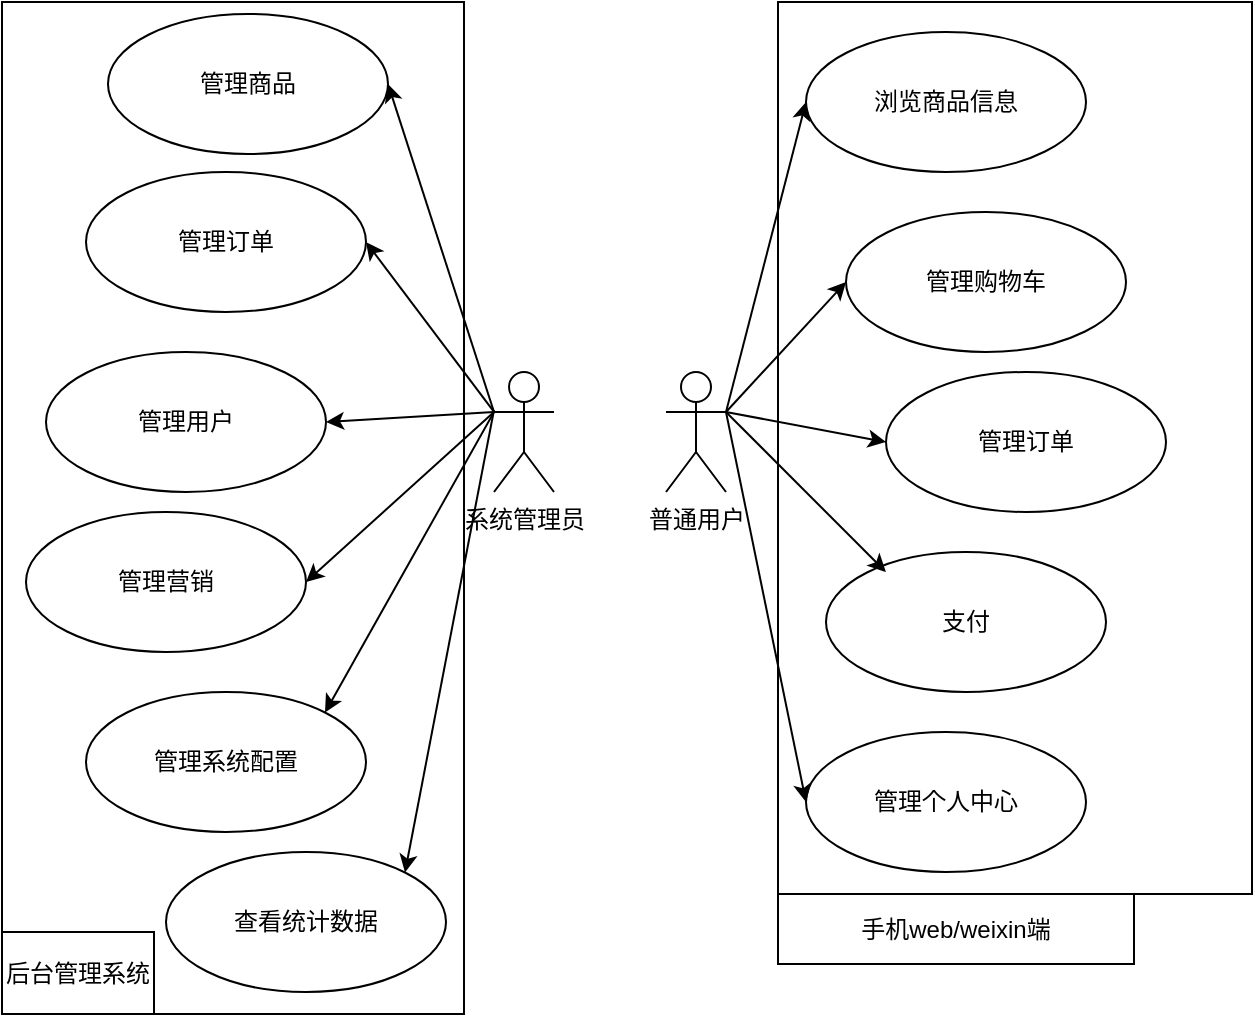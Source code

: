 <mxfile version="26.0.4">
  <diagram name="第 1 页" id="56ZH4iaZ3nfZnm-3HRD1">
    <mxGraphModel dx="842" dy="568" grid="0" gridSize="10" guides="1" tooltips="1" connect="1" arrows="1" fold="1" page="1" pageScale="1" pageWidth="827" pageHeight="1169" math="0" shadow="0">
      <root>
        <mxCell id="0" />
        <mxCell id="1" parent="0" />
        <mxCell id="_zf6cmhwT8bBvAmzelVO-3" value="普通用户" style="shape=umlActor;verticalLabelPosition=bottom;verticalAlign=top;html=1;outlineConnect=0;" vertex="1" parent="1">
          <mxGeometry x="500" y="190" width="30" height="60" as="geometry" />
        </mxCell>
        <mxCell id="_zf6cmhwT8bBvAmzelVO-10" value="支付" style="ellipse;whiteSpace=wrap;html=1;" vertex="1" parent="1">
          <mxGeometry x="580" y="280" width="140" height="70" as="geometry" />
        </mxCell>
        <mxCell id="_zf6cmhwT8bBvAmzelVO-11" value="管理个人中心" style="ellipse;whiteSpace=wrap;html=1;" vertex="1" parent="1">
          <mxGeometry x="570" y="370" width="140" height="70" as="geometry" />
        </mxCell>
        <mxCell id="_zf6cmhwT8bBvAmzelVO-12" value="管理订单" style="ellipse;whiteSpace=wrap;html=1;" vertex="1" parent="1">
          <mxGeometry x="610" y="190" width="140" height="70" as="geometry" />
        </mxCell>
        <mxCell id="_zf6cmhwT8bBvAmzelVO-13" value="管理购物车" style="ellipse;whiteSpace=wrap;html=1;" vertex="1" parent="1">
          <mxGeometry x="590" y="110" width="140" height="70" as="geometry" />
        </mxCell>
        <mxCell id="_zf6cmhwT8bBvAmzelVO-14" value="浏览商品信息" style="ellipse;whiteSpace=wrap;html=1;" vertex="1" parent="1">
          <mxGeometry x="570" y="20" width="140" height="70" as="geometry" />
        </mxCell>
        <mxCell id="_zf6cmhwT8bBvAmzelVO-15" value="" style="endArrow=classic;html=1;rounded=0;entryX=0;entryY=0.5;entryDx=0;entryDy=0;exitX=1;exitY=0.333;exitDx=0;exitDy=0;exitPerimeter=0;" edge="1" parent="1" source="_zf6cmhwT8bBvAmzelVO-3" target="_zf6cmhwT8bBvAmzelVO-14">
          <mxGeometry width="50" height="50" relative="1" as="geometry">
            <mxPoint x="380" y="260" as="sourcePoint" />
            <mxPoint x="430" y="210" as="targetPoint" />
          </mxGeometry>
        </mxCell>
        <mxCell id="_zf6cmhwT8bBvAmzelVO-16" value="" style="endArrow=classic;html=1;rounded=0;entryX=0;entryY=0.5;entryDx=0;entryDy=0;" edge="1" parent="1" target="_zf6cmhwT8bBvAmzelVO-13">
          <mxGeometry width="50" height="50" relative="1" as="geometry">
            <mxPoint x="530" y="210" as="sourcePoint" />
            <mxPoint x="600" y="65" as="targetPoint" />
          </mxGeometry>
        </mxCell>
        <mxCell id="_zf6cmhwT8bBvAmzelVO-17" value="" style="endArrow=classic;html=1;rounded=0;entryX=0;entryY=0.5;entryDx=0;entryDy=0;" edge="1" parent="1" target="_zf6cmhwT8bBvAmzelVO-12">
          <mxGeometry width="50" height="50" relative="1" as="geometry">
            <mxPoint x="530" y="210" as="sourcePoint" />
            <mxPoint x="430" y="210" as="targetPoint" />
          </mxGeometry>
        </mxCell>
        <mxCell id="_zf6cmhwT8bBvAmzelVO-18" value="" style="endArrow=classic;html=1;rounded=0;entryX=0.214;entryY=0.143;entryDx=0;entryDy=0;entryPerimeter=0;" edge="1" parent="1" target="_zf6cmhwT8bBvAmzelVO-10">
          <mxGeometry width="50" height="50" relative="1" as="geometry">
            <mxPoint x="530" y="210" as="sourcePoint" />
            <mxPoint x="600" y="235" as="targetPoint" />
          </mxGeometry>
        </mxCell>
        <mxCell id="_zf6cmhwT8bBvAmzelVO-19" value="" style="endArrow=classic;html=1;rounded=0;entryX=0;entryY=0.5;entryDx=0;entryDy=0;" edge="1" parent="1" target="_zf6cmhwT8bBvAmzelVO-11">
          <mxGeometry width="50" height="50" relative="1" as="geometry">
            <mxPoint x="530" y="210" as="sourcePoint" />
            <mxPoint x="610" y="245" as="targetPoint" />
          </mxGeometry>
        </mxCell>
        <mxCell id="_zf6cmhwT8bBvAmzelVO-20" value="系统管理员" style="shape=umlActor;verticalLabelPosition=bottom;verticalAlign=top;html=1;" vertex="1" parent="1">
          <mxGeometry x="414" y="190" width="30" height="60" as="geometry" />
        </mxCell>
        <mxCell id="_zf6cmhwT8bBvAmzelVO-21" value="管理商品" style="ellipse;whiteSpace=wrap;html=1;" vertex="1" parent="1">
          <mxGeometry x="221" y="11" width="140" height="70" as="geometry" />
        </mxCell>
        <mxCell id="_zf6cmhwT8bBvAmzelVO-22" value="管理订单" style="ellipse;whiteSpace=wrap;html=1;" vertex="1" parent="1">
          <mxGeometry x="210" y="90" width="140" height="70" as="geometry" />
        </mxCell>
        <mxCell id="_zf6cmhwT8bBvAmzelVO-25" value="查看统计数据" style="ellipse;whiteSpace=wrap;html=1;" vertex="1" parent="1">
          <mxGeometry x="250" y="430" width="140" height="70" as="geometry" />
        </mxCell>
        <mxCell id="_zf6cmhwT8bBvAmzelVO-26" value="管理用户" style="ellipse;whiteSpace=wrap;html=1;" vertex="1" parent="1">
          <mxGeometry x="190" y="180" width="140" height="70" as="geometry" />
        </mxCell>
        <mxCell id="_zf6cmhwT8bBvAmzelVO-27" value="管理营销" style="ellipse;whiteSpace=wrap;html=1;" vertex="1" parent="1">
          <mxGeometry x="180" y="260" width="140" height="70" as="geometry" />
        </mxCell>
        <mxCell id="_zf6cmhwT8bBvAmzelVO-28" value="管理系统配置" style="ellipse;whiteSpace=wrap;html=1;" vertex="1" parent="1">
          <mxGeometry x="210" y="350" width="140" height="70" as="geometry" />
        </mxCell>
        <mxCell id="_zf6cmhwT8bBvAmzelVO-29" value="" style="endArrow=classic;html=1;rounded=0;exitX=0;exitY=0.333;exitDx=0;exitDy=0;exitPerimeter=0;entryX=1;entryY=0.5;entryDx=0;entryDy=0;" edge="1" parent="1" source="_zf6cmhwT8bBvAmzelVO-20" target="_zf6cmhwT8bBvAmzelVO-21">
          <mxGeometry width="50" height="50" relative="1" as="geometry">
            <mxPoint x="383" y="256" as="sourcePoint" />
            <mxPoint x="433" y="206" as="targetPoint" />
          </mxGeometry>
        </mxCell>
        <mxCell id="_zf6cmhwT8bBvAmzelVO-30" value="" style="endArrow=classic;html=1;rounded=0;entryX=1;entryY=0.5;entryDx=0;entryDy=0;exitX=0;exitY=0.333;exitDx=0;exitDy=0;exitPerimeter=0;" edge="1" parent="1" source="_zf6cmhwT8bBvAmzelVO-20" target="_zf6cmhwT8bBvAmzelVO-22">
          <mxGeometry width="50" height="50" relative="1" as="geometry">
            <mxPoint x="393" y="222" as="sourcePoint" />
            <mxPoint x="380" y="45" as="targetPoint" />
          </mxGeometry>
        </mxCell>
        <mxCell id="_zf6cmhwT8bBvAmzelVO-31" value="" style="endArrow=classic;html=1;rounded=0;exitX=0;exitY=0.333;exitDx=0;exitDy=0;exitPerimeter=0;entryX=1;entryY=0.5;entryDx=0;entryDy=0;" edge="1" parent="1" source="_zf6cmhwT8bBvAmzelVO-20" target="_zf6cmhwT8bBvAmzelVO-26">
          <mxGeometry width="50" height="50" relative="1" as="geometry">
            <mxPoint x="434" y="230" as="sourcePoint" />
            <mxPoint x="390" y="55" as="targetPoint" />
          </mxGeometry>
        </mxCell>
        <mxCell id="_zf6cmhwT8bBvAmzelVO-32" value="" style="endArrow=classic;html=1;rounded=0;exitX=0;exitY=0.333;exitDx=0;exitDy=0;exitPerimeter=0;entryX=1;entryY=0.5;entryDx=0;entryDy=0;" edge="1" parent="1" source="_zf6cmhwT8bBvAmzelVO-20" target="_zf6cmhwT8bBvAmzelVO-27">
          <mxGeometry width="50" height="50" relative="1" as="geometry">
            <mxPoint x="424" y="220" as="sourcePoint" />
            <mxPoint x="340" y="225" as="targetPoint" />
          </mxGeometry>
        </mxCell>
        <mxCell id="_zf6cmhwT8bBvAmzelVO-33" value="" style="endArrow=classic;html=1;rounded=0;exitX=0;exitY=0.333;exitDx=0;exitDy=0;exitPerimeter=0;entryX=1;entryY=0;entryDx=0;entryDy=0;" edge="1" parent="1" source="_zf6cmhwT8bBvAmzelVO-20" target="_zf6cmhwT8bBvAmzelVO-28">
          <mxGeometry width="50" height="50" relative="1" as="geometry">
            <mxPoint x="434" y="230" as="sourcePoint" />
            <mxPoint x="350" y="235" as="targetPoint" />
          </mxGeometry>
        </mxCell>
        <mxCell id="_zf6cmhwT8bBvAmzelVO-34" value="" style="endArrow=classic;html=1;rounded=0;entryX=1;entryY=0;entryDx=0;entryDy=0;" edge="1" parent="1" target="_zf6cmhwT8bBvAmzelVO-25">
          <mxGeometry width="50" height="50" relative="1" as="geometry">
            <mxPoint x="414" y="209" as="sourcePoint" />
            <mxPoint x="360" y="245" as="targetPoint" />
          </mxGeometry>
        </mxCell>
        <mxCell id="_zf6cmhwT8bBvAmzelVO-48" value="" style="rounded=0;whiteSpace=wrap;html=1;fillColor=none;" vertex="1" parent="1">
          <mxGeometry x="556" y="5" width="237" height="446" as="geometry" />
        </mxCell>
        <mxCell id="_zf6cmhwT8bBvAmzelVO-49" value="" style="rounded=0;whiteSpace=wrap;html=1;fillColor=none;" vertex="1" parent="1">
          <mxGeometry x="168" y="5" width="231" height="506" as="geometry" />
        </mxCell>
        <mxCell id="_zf6cmhwT8bBvAmzelVO-50" value="后台管理系统" style="rounded=0;whiteSpace=wrap;html=1;" vertex="1" parent="1">
          <mxGeometry x="168" y="470" width="76" height="41" as="geometry" />
        </mxCell>
        <mxCell id="_zf6cmhwT8bBvAmzelVO-51" value="手机web/weixin端" style="rounded=0;whiteSpace=wrap;html=1;" vertex="1" parent="1">
          <mxGeometry x="556" y="451" width="178" height="35" as="geometry" />
        </mxCell>
      </root>
    </mxGraphModel>
  </diagram>
</mxfile>
